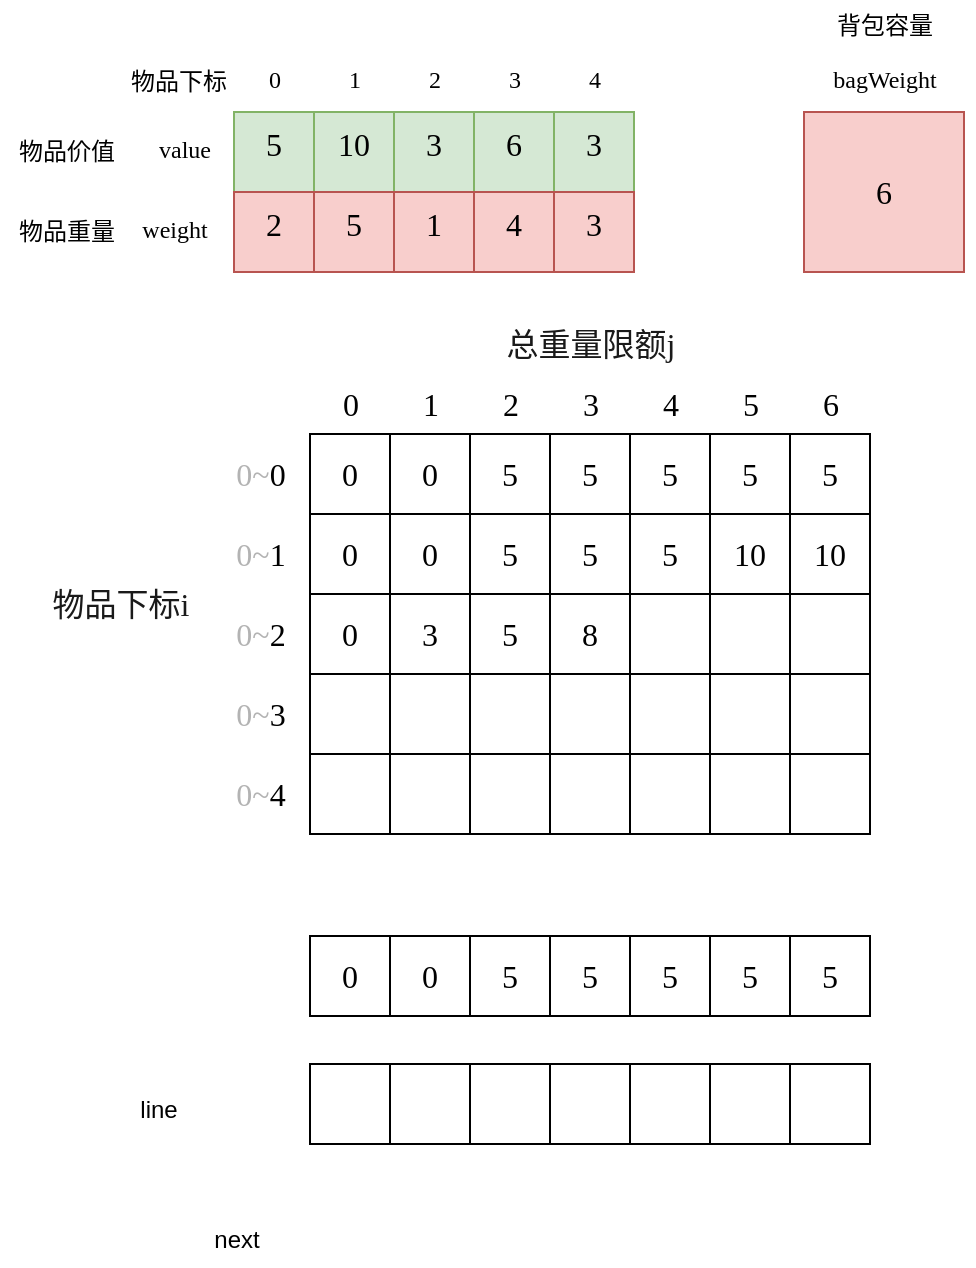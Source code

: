 <mxfile>
    <diagram id="hRB02g0TvDTK-V90FwpU" name="第 1 页">
        <mxGraphModel dx="813" dy="549" grid="0" gridSize="10" guides="1" tooltips="1" connect="1" arrows="1" fold="1" page="1" pageScale="1" pageWidth="1920" pageHeight="1200" math="0" shadow="0">
            <root>
                <mxCell id="0"/>
                <mxCell id="1" parent="0"/>
                <mxCell id="2" value="5" style="rounded=0;whiteSpace=wrap;html=1;fillColor=#d5e8d4;strokeColor=#82b366;fontFamily=Roboto Mono;fontSize=16;verticalAlign=top;" parent="1" vertex="1">
                    <mxGeometry x="203" y="114" width="40" height="40" as="geometry"/>
                </mxCell>
                <mxCell id="3" value="10" style="rounded=0;whiteSpace=wrap;html=1;fillColor=#d5e8d4;strokeColor=#82b366;fontFamily=Roboto Mono;fontSize=16;verticalAlign=top;" parent="1" vertex="1">
                    <mxGeometry x="243" y="114" width="40" height="40" as="geometry"/>
                </mxCell>
                <mxCell id="4" value="3" style="rounded=0;whiteSpace=wrap;html=1;fillColor=#d5e8d4;strokeColor=#82b366;fontFamily=Roboto Mono;fontSize=16;verticalAlign=top;" parent="1" vertex="1">
                    <mxGeometry x="283" y="114" width="40" height="40" as="geometry"/>
                </mxCell>
                <mxCell id="5" value="6" style="rounded=0;whiteSpace=wrap;html=1;fillColor=#d5e8d4;strokeColor=#82b366;fontFamily=Roboto Mono;fontSize=16;verticalAlign=top;" parent="1" vertex="1">
                    <mxGeometry x="323" y="114" width="40" height="40" as="geometry"/>
                </mxCell>
                <mxCell id="6" value="3" style="rounded=0;whiteSpace=wrap;html=1;fillColor=#d5e8d4;strokeColor=#82b366;fontFamily=Roboto Mono;fontSize=16;verticalAlign=top;" parent="1" vertex="1">
                    <mxGeometry x="363" y="114" width="40" height="40" as="geometry"/>
                </mxCell>
                <mxCell id="8" value="2" style="rounded=0;whiteSpace=wrap;html=1;fillColor=#f8cecc;strokeColor=#b85450;fontFamily=Roboto Mono;fontSize=16;verticalAlign=top;" parent="1" vertex="1">
                    <mxGeometry x="203" y="154" width="40" height="40" as="geometry"/>
                </mxCell>
                <mxCell id="9" value="5" style="rounded=0;whiteSpace=wrap;html=1;fillColor=#f8cecc;strokeColor=#b85450;fontFamily=Roboto Mono;fontSize=16;verticalAlign=top;" parent="1" vertex="1">
                    <mxGeometry x="243" y="154" width="40" height="40" as="geometry"/>
                </mxCell>
                <mxCell id="10" value="1" style="rounded=0;whiteSpace=wrap;html=1;fillColor=#f8cecc;strokeColor=#b85450;fontFamily=Roboto Mono;fontSize=16;verticalAlign=top;" parent="1" vertex="1">
                    <mxGeometry x="283" y="154" width="40" height="40" as="geometry"/>
                </mxCell>
                <mxCell id="11" value="4" style="rounded=0;whiteSpace=wrap;html=1;fillColor=#f8cecc;strokeColor=#b85450;fontFamily=Roboto Mono;fontSize=16;verticalAlign=top;" parent="1" vertex="1">
                    <mxGeometry x="323" y="154" width="40" height="40" as="geometry"/>
                </mxCell>
                <mxCell id="12" value="3" style="rounded=0;whiteSpace=wrap;html=1;fillColor=#f8cecc;strokeColor=#b85450;fontFamily=Roboto Mono;fontSize=16;verticalAlign=top;" parent="1" vertex="1">
                    <mxGeometry x="363" y="154" width="40" height="40" as="geometry"/>
                </mxCell>
                <mxCell id="14" value="0" style="text;html=1;align=center;verticalAlign=top;resizable=0;points=[];autosize=1;strokeColor=none;fillColor=none;fontFamily=Roboto Mono;" parent="1" vertex="1">
                    <mxGeometry x="208" y="84" width="30" height="30" as="geometry"/>
                </mxCell>
                <mxCell id="15" value="1" style="text;html=1;align=center;verticalAlign=top;resizable=0;points=[];autosize=1;strokeColor=none;fillColor=none;fontFamily=Roboto Mono;" parent="1" vertex="1">
                    <mxGeometry x="248" y="84" width="30" height="30" as="geometry"/>
                </mxCell>
                <mxCell id="16" value="2" style="text;html=1;align=center;verticalAlign=top;resizable=0;points=[];autosize=1;strokeColor=none;fillColor=none;fontFamily=Roboto Mono;" parent="1" vertex="1">
                    <mxGeometry x="288" y="84" width="30" height="30" as="geometry"/>
                </mxCell>
                <mxCell id="17" value="3" style="text;html=1;align=center;verticalAlign=top;resizable=0;points=[];autosize=1;strokeColor=none;fillColor=none;fontFamily=Roboto Mono;" parent="1" vertex="1">
                    <mxGeometry x="328" y="84" width="30" height="30" as="geometry"/>
                </mxCell>
                <mxCell id="18" value="4" style="text;html=1;align=center;verticalAlign=top;resizable=0;points=[];autosize=1;strokeColor=none;fillColor=none;fontFamily=Roboto Mono;" parent="1" vertex="1">
                    <mxGeometry x="368" y="84" width="30" height="30" as="geometry"/>
                </mxCell>
                <mxCell id="20" value="value" style="text;html=1;align=center;verticalAlign=top;resizable=0;points=[];autosize=1;strokeColor=none;fillColor=none;fontFamily=Roboto Mono;" parent="1" vertex="1">
                    <mxGeometry x="148" y="119" width="60" height="30" as="geometry"/>
                </mxCell>
                <mxCell id="21" value="weight" style="text;html=1;align=center;verticalAlign=top;resizable=0;points=[];autosize=1;strokeColor=none;fillColor=none;fontFamily=Roboto Mono;" parent="1" vertex="1">
                    <mxGeometry x="138" y="159" width="70" height="30" as="geometry"/>
                </mxCell>
                <mxCell id="22" value="bagWeight" style="text;html=1;align=center;verticalAlign=top;resizable=0;points=[];autosize=1;strokeColor=none;fillColor=none;fontFamily=Roboto Mono;" parent="1" vertex="1">
                    <mxGeometry x="483" y="84" width="90" height="30" as="geometry"/>
                </mxCell>
                <mxCell id="23" value="6" style="rounded=0;whiteSpace=wrap;html=1;fillColor=#f8cecc;strokeColor=#b85450;fontFamily=Roboto Mono;fontSize=16;verticalAlign=middle;" parent="1" vertex="1">
                    <mxGeometry x="488" y="114" width="80" height="80" as="geometry"/>
                </mxCell>
                <mxCell id="459" value="物品价值" style="text;html=1;align=center;verticalAlign=middle;resizable=0;points=[];autosize=1;strokeColor=none;fillColor=none;" parent="1" vertex="1">
                    <mxGeometry x="86" y="121" width="66" height="26" as="geometry"/>
                </mxCell>
                <mxCell id="460" value="物品重量" style="text;html=1;align=center;verticalAlign=middle;resizable=0;points=[];autosize=1;strokeColor=none;fillColor=none;" parent="1" vertex="1">
                    <mxGeometry x="86" y="161" width="66" height="26" as="geometry"/>
                </mxCell>
                <mxCell id="461" value="物品下标" style="text;html=1;align=center;verticalAlign=middle;resizable=0;points=[];autosize=1;strokeColor=none;fillColor=none;" parent="1" vertex="1">
                    <mxGeometry x="142" y="86" width="66" height="26" as="geometry"/>
                </mxCell>
                <mxCell id="462" value="背包容量" style="text;html=1;align=center;verticalAlign=middle;resizable=0;points=[];autosize=1;strokeColor=none;fillColor=none;" parent="1" vertex="1">
                    <mxGeometry x="495" y="58" width="66" height="26" as="geometry"/>
                </mxCell>
                <mxCell id="478" value="0" style="rounded=0;whiteSpace=wrap;html=1;fontFamily=Roboto Mono;fontSize=16;" vertex="1" parent="1">
                    <mxGeometry x="241" y="275" width="40" height="40" as="geometry"/>
                </mxCell>
                <mxCell id="479" value="&lt;font color=&quot;#b3b3b3&quot;&gt;0~&lt;/font&gt;0" style="text;html=1;align=center;verticalAlign=middle;resizable=0;points=[];autosize=1;strokeColor=none;fillColor=none;fontSize=16;fontFamily=Roboto Mono;" vertex="1" parent="1">
                    <mxGeometry x="191" y="280" width="50" height="30" as="geometry"/>
                </mxCell>
                <mxCell id="480" value="0" style="text;html=1;align=center;verticalAlign=middle;resizable=0;points=[];autosize=1;strokeColor=none;fillColor=none;fontSize=16;fontFamily=Roboto Mono;" vertex="1" parent="1">
                    <mxGeometry x="246" y="245" width="30" height="30" as="geometry"/>
                </mxCell>
                <mxCell id="481" value="1" style="text;html=1;align=center;verticalAlign=middle;resizable=0;points=[];autosize=1;strokeColor=none;fillColor=none;fontSize=16;fontFamily=Roboto Mono;" vertex="1" parent="1">
                    <mxGeometry x="286" y="245" width="30" height="30" as="geometry"/>
                </mxCell>
                <mxCell id="482" value="2" style="text;html=1;align=center;verticalAlign=middle;resizable=0;points=[];autosize=1;strokeColor=none;fillColor=none;fontSize=16;fontFamily=Roboto Mono;" vertex="1" parent="1">
                    <mxGeometry x="326" y="245" width="30" height="30" as="geometry"/>
                </mxCell>
                <mxCell id="483" value="3" style="text;html=1;align=center;verticalAlign=middle;resizable=0;points=[];autosize=1;strokeColor=none;fillColor=none;fontSize=16;fontFamily=Roboto Mono;" vertex="1" parent="1">
                    <mxGeometry x="366" y="245" width="30" height="30" as="geometry"/>
                </mxCell>
                <mxCell id="484" value="4" style="text;html=1;align=center;verticalAlign=middle;resizable=0;points=[];autosize=1;strokeColor=none;fillColor=none;fontSize=16;fontFamily=Roboto Mono;" vertex="1" parent="1">
                    <mxGeometry x="406" y="245" width="30" height="30" as="geometry"/>
                </mxCell>
                <mxCell id="485" value="5" style="text;html=1;align=center;verticalAlign=middle;resizable=0;points=[];autosize=1;strokeColor=none;fillColor=none;fontSize=16;fontFamily=Roboto Mono;" vertex="1" parent="1">
                    <mxGeometry x="446" y="245" width="30" height="30" as="geometry"/>
                </mxCell>
                <mxCell id="486" value="6" style="text;html=1;align=center;verticalAlign=middle;resizable=0;points=[];autosize=1;strokeColor=none;fillColor=none;fontSize=16;fontFamily=Roboto Mono;" vertex="1" parent="1">
                    <mxGeometry x="486" y="245" width="30" height="30" as="geometry"/>
                </mxCell>
                <mxCell id="487" value="&lt;font color=&quot;#b3b3b3&quot;&gt;0~&lt;/font&gt;1" style="text;html=1;align=center;verticalAlign=middle;resizable=0;points=[];autosize=1;strokeColor=none;fillColor=none;fontSize=16;fontFamily=Roboto Mono;" vertex="1" parent="1">
                    <mxGeometry x="191" y="320" width="50" height="30" as="geometry"/>
                </mxCell>
                <mxCell id="488" value="&lt;font color=&quot;#b3b3b3&quot;&gt;0~&lt;/font&gt;2" style="text;html=1;align=center;verticalAlign=middle;resizable=0;points=[];autosize=1;strokeColor=none;fillColor=none;fontSize=16;fontFamily=Roboto Mono;" vertex="1" parent="1">
                    <mxGeometry x="191" y="360" width="50" height="30" as="geometry"/>
                </mxCell>
                <mxCell id="489" value="&lt;font color=&quot;#b3b3b3&quot;&gt;0~&lt;/font&gt;3" style="text;html=1;align=center;verticalAlign=middle;resizable=0;points=[];autosize=1;strokeColor=none;fillColor=none;fontSize=16;fontFamily=Roboto Mono;" vertex="1" parent="1">
                    <mxGeometry x="191" y="400" width="50" height="30" as="geometry"/>
                </mxCell>
                <mxCell id="490" value="&lt;font color=&quot;#b3b3b3&quot;&gt;0~&lt;/font&gt;4" style="text;html=1;align=center;verticalAlign=middle;resizable=0;points=[];autosize=1;strokeColor=none;fillColor=none;fontSize=16;fontFamily=Roboto Mono;" vertex="1" parent="1">
                    <mxGeometry x="191" y="440" width="50" height="30" as="geometry"/>
                </mxCell>
                <mxCell id="491" value="物品下标i" style="text;html=1;align=center;verticalAlign=middle;resizable=0;points=[];autosize=1;strokeColor=none;fillColor=none;fontSize=16;fontFamily=Roboto Mono;fontColor=#1A1A1A;" vertex="1" parent="1">
                    <mxGeometry x="96" y="345" width="100" height="30" as="geometry"/>
                </mxCell>
                <mxCell id="492" value="总重量限额j" style="text;html=1;align=center;verticalAlign=middle;resizable=0;points=[];autosize=1;strokeColor=none;fillColor=none;fontSize=16;fontFamily=Roboto Mono;fontColor=#1A1A1A;" vertex="1" parent="1">
                    <mxGeometry x="326" y="215" width="110" height="30" as="geometry"/>
                </mxCell>
                <mxCell id="493" value="0" style="rounded=0;whiteSpace=wrap;html=1;fontFamily=Roboto Mono;fontSize=16;" vertex="1" parent="1">
                    <mxGeometry x="241" y="315" width="40" height="40" as="geometry"/>
                </mxCell>
                <mxCell id="494" value="0" style="rounded=0;whiteSpace=wrap;html=1;fontFamily=Roboto Mono;fontSize=16;" vertex="1" parent="1">
                    <mxGeometry x="241" y="355" width="40" height="40" as="geometry"/>
                </mxCell>
                <mxCell id="495" value="" style="rounded=0;whiteSpace=wrap;html=1;fontFamily=Roboto Mono;fontSize=16;" vertex="1" parent="1">
                    <mxGeometry x="241" y="395" width="40" height="40" as="geometry"/>
                </mxCell>
                <mxCell id="496" value="" style="rounded=0;whiteSpace=wrap;html=1;fontFamily=Roboto Mono;fontSize=16;" vertex="1" parent="1">
                    <mxGeometry x="241" y="435" width="40" height="40" as="geometry"/>
                </mxCell>
                <mxCell id="497" value="0" style="rounded=0;whiteSpace=wrap;html=1;fontFamily=Roboto Mono;fontSize=16;" vertex="1" parent="1">
                    <mxGeometry x="281" y="275" width="40" height="40" as="geometry"/>
                </mxCell>
                <mxCell id="498" value="0" style="rounded=0;whiteSpace=wrap;html=1;fontFamily=Roboto Mono;fontSize=16;" vertex="1" parent="1">
                    <mxGeometry x="281" y="315" width="40" height="40" as="geometry"/>
                </mxCell>
                <mxCell id="499" value="3" style="rounded=0;whiteSpace=wrap;html=1;fontFamily=Roboto Mono;fontSize=16;" vertex="1" parent="1">
                    <mxGeometry x="281" y="355" width="40" height="40" as="geometry"/>
                </mxCell>
                <mxCell id="500" value="" style="rounded=0;whiteSpace=wrap;html=1;fontFamily=Roboto Mono;fontSize=16;" vertex="1" parent="1">
                    <mxGeometry x="281" y="395" width="40" height="40" as="geometry"/>
                </mxCell>
                <mxCell id="501" value="" style="rounded=0;whiteSpace=wrap;html=1;fontFamily=Roboto Mono;fontSize=16;" vertex="1" parent="1">
                    <mxGeometry x="281" y="435" width="40" height="40" as="geometry"/>
                </mxCell>
                <mxCell id="502" value="5" style="rounded=0;whiteSpace=wrap;html=1;fontFamily=Roboto Mono;fontSize=16;" vertex="1" parent="1">
                    <mxGeometry x="321" y="275" width="40" height="40" as="geometry"/>
                </mxCell>
                <mxCell id="503" value="5" style="rounded=0;whiteSpace=wrap;html=1;fontFamily=Roboto Mono;fontSize=16;" vertex="1" parent="1">
                    <mxGeometry x="321" y="315" width="40" height="40" as="geometry"/>
                </mxCell>
                <mxCell id="504" value="5" style="rounded=0;whiteSpace=wrap;html=1;fontFamily=Roboto Mono;fontSize=16;" vertex="1" parent="1">
                    <mxGeometry x="321" y="355" width="40" height="40" as="geometry"/>
                </mxCell>
                <mxCell id="505" value="" style="rounded=0;whiteSpace=wrap;html=1;fontFamily=Roboto Mono;fontSize=16;" vertex="1" parent="1">
                    <mxGeometry x="321" y="395" width="40" height="40" as="geometry"/>
                </mxCell>
                <mxCell id="506" value="" style="rounded=0;whiteSpace=wrap;html=1;fontFamily=Roboto Mono;fontSize=16;" vertex="1" parent="1">
                    <mxGeometry x="321" y="435" width="40" height="40" as="geometry"/>
                </mxCell>
                <mxCell id="507" value="5" style="rounded=0;whiteSpace=wrap;html=1;fontFamily=Roboto Mono;fontSize=16;" vertex="1" parent="1">
                    <mxGeometry x="361" y="275" width="40" height="40" as="geometry"/>
                </mxCell>
                <mxCell id="508" value="5" style="rounded=0;whiteSpace=wrap;html=1;fontFamily=Roboto Mono;fontSize=16;" vertex="1" parent="1">
                    <mxGeometry x="361" y="315" width="40" height="40" as="geometry"/>
                </mxCell>
                <mxCell id="509" value="8" style="rounded=0;whiteSpace=wrap;html=1;fontFamily=Roboto Mono;fontSize=16;" vertex="1" parent="1">
                    <mxGeometry x="361" y="355" width="40" height="40" as="geometry"/>
                </mxCell>
                <mxCell id="510" value="" style="rounded=0;whiteSpace=wrap;html=1;fontFamily=Roboto Mono;fontSize=16;" vertex="1" parent="1">
                    <mxGeometry x="361" y="395" width="40" height="40" as="geometry"/>
                </mxCell>
                <mxCell id="511" value="" style="rounded=0;whiteSpace=wrap;html=1;fontFamily=Roboto Mono;fontSize=16;" vertex="1" parent="1">
                    <mxGeometry x="361" y="435" width="40" height="40" as="geometry"/>
                </mxCell>
                <mxCell id="512" value="5" style="rounded=0;whiteSpace=wrap;html=1;fontFamily=Roboto Mono;fontSize=16;" vertex="1" parent="1">
                    <mxGeometry x="401" y="275" width="40" height="40" as="geometry"/>
                </mxCell>
                <mxCell id="513" value="5" style="rounded=0;whiteSpace=wrap;html=1;fontFamily=Roboto Mono;fontSize=16;" vertex="1" parent="1">
                    <mxGeometry x="401" y="315" width="40" height="40" as="geometry"/>
                </mxCell>
                <mxCell id="514" value="" style="rounded=0;whiteSpace=wrap;html=1;fontFamily=Roboto Mono;fontSize=16;" vertex="1" parent="1">
                    <mxGeometry x="401" y="355" width="40" height="40" as="geometry"/>
                </mxCell>
                <mxCell id="515" value="" style="rounded=0;whiteSpace=wrap;html=1;fontFamily=Roboto Mono;fontSize=16;" vertex="1" parent="1">
                    <mxGeometry x="401" y="395" width="40" height="40" as="geometry"/>
                </mxCell>
                <mxCell id="516" value="" style="rounded=0;whiteSpace=wrap;html=1;fontFamily=Roboto Mono;fontSize=16;" vertex="1" parent="1">
                    <mxGeometry x="401" y="435" width="40" height="40" as="geometry"/>
                </mxCell>
                <mxCell id="517" value="5" style="rounded=0;whiteSpace=wrap;html=1;fontFamily=Roboto Mono;fontSize=16;" vertex="1" parent="1">
                    <mxGeometry x="441" y="275" width="40" height="40" as="geometry"/>
                </mxCell>
                <mxCell id="518" value="10" style="rounded=0;whiteSpace=wrap;html=1;fontFamily=Roboto Mono;fontSize=16;" vertex="1" parent="1">
                    <mxGeometry x="441" y="315" width="40" height="40" as="geometry"/>
                </mxCell>
                <mxCell id="519" value="" style="rounded=0;whiteSpace=wrap;html=1;fontFamily=Roboto Mono;fontSize=16;" vertex="1" parent="1">
                    <mxGeometry x="441" y="355" width="40" height="40" as="geometry"/>
                </mxCell>
                <mxCell id="520" value="" style="rounded=0;whiteSpace=wrap;html=1;fontFamily=Roboto Mono;fontSize=16;" vertex="1" parent="1">
                    <mxGeometry x="441" y="395" width="40" height="40" as="geometry"/>
                </mxCell>
                <mxCell id="521" value="" style="rounded=0;whiteSpace=wrap;html=1;fontFamily=Roboto Mono;fontSize=16;" vertex="1" parent="1">
                    <mxGeometry x="441" y="435" width="40" height="40" as="geometry"/>
                </mxCell>
                <mxCell id="522" value="5" style="rounded=0;whiteSpace=wrap;html=1;fontFamily=Roboto Mono;fontSize=16;" vertex="1" parent="1">
                    <mxGeometry x="481" y="275" width="40" height="40" as="geometry"/>
                </mxCell>
                <mxCell id="523" value="10" style="rounded=0;whiteSpace=wrap;html=1;fontFamily=Roboto Mono;fontSize=16;" vertex="1" parent="1">
                    <mxGeometry x="481" y="315" width="40" height="40" as="geometry"/>
                </mxCell>
                <mxCell id="524" value="" style="rounded=0;whiteSpace=wrap;html=1;fontFamily=Roboto Mono;fontSize=16;" vertex="1" parent="1">
                    <mxGeometry x="481" y="355" width="40" height="40" as="geometry"/>
                </mxCell>
                <mxCell id="525" value="" style="rounded=0;whiteSpace=wrap;html=1;fontFamily=Roboto Mono;fontSize=16;" vertex="1" parent="1">
                    <mxGeometry x="481" y="395" width="40" height="40" as="geometry"/>
                </mxCell>
                <mxCell id="526" value="" style="rounded=0;whiteSpace=wrap;html=1;fontFamily=Roboto Mono;fontSize=16;" vertex="1" parent="1">
                    <mxGeometry x="481" y="435" width="40" height="40" as="geometry"/>
                </mxCell>
                <mxCell id="527" value="0" style="rounded=0;whiteSpace=wrap;html=1;fontFamily=Roboto Mono;fontSize=16;" vertex="1" parent="1">
                    <mxGeometry x="241" y="526" width="40" height="40" as="geometry"/>
                </mxCell>
                <mxCell id="528" value="0" style="rounded=0;whiteSpace=wrap;html=1;fontFamily=Roboto Mono;fontSize=16;" vertex="1" parent="1">
                    <mxGeometry x="281" y="526" width="40" height="40" as="geometry"/>
                </mxCell>
                <mxCell id="529" value="5" style="rounded=0;whiteSpace=wrap;html=1;fontFamily=Roboto Mono;fontSize=16;" vertex="1" parent="1">
                    <mxGeometry x="321" y="526" width="40" height="40" as="geometry"/>
                </mxCell>
                <mxCell id="530" value="5" style="rounded=0;whiteSpace=wrap;html=1;fontFamily=Roboto Mono;fontSize=16;" vertex="1" parent="1">
                    <mxGeometry x="361" y="526" width="40" height="40" as="geometry"/>
                </mxCell>
                <mxCell id="531" value="5" style="rounded=0;whiteSpace=wrap;html=1;fontFamily=Roboto Mono;fontSize=16;" vertex="1" parent="1">
                    <mxGeometry x="401" y="526" width="40" height="40" as="geometry"/>
                </mxCell>
                <mxCell id="532" value="5" style="rounded=0;whiteSpace=wrap;html=1;fontFamily=Roboto Mono;fontSize=16;" vertex="1" parent="1">
                    <mxGeometry x="441" y="526" width="40" height="40" as="geometry"/>
                </mxCell>
                <mxCell id="533" value="5" style="rounded=0;whiteSpace=wrap;html=1;fontFamily=Roboto Mono;fontSize=16;" vertex="1" parent="1">
                    <mxGeometry x="481" y="526" width="40" height="40" as="geometry"/>
                </mxCell>
                <mxCell id="534" value="line" style="text;html=1;align=center;verticalAlign=middle;resizable=0;points=[];autosize=1;strokeColor=none;fillColor=none;" vertex="1" parent="1">
                    <mxGeometry x="146" y="600" width="37" height="26" as="geometry"/>
                </mxCell>
                <mxCell id="535" value="" style="rounded=0;whiteSpace=wrap;html=1;fontFamily=Roboto Mono;fontSize=16;" vertex="1" parent="1">
                    <mxGeometry x="241" y="590" width="40" height="40" as="geometry"/>
                </mxCell>
                <mxCell id="536" value="" style="rounded=0;whiteSpace=wrap;html=1;fontFamily=Roboto Mono;fontSize=16;" vertex="1" parent="1">
                    <mxGeometry x="281" y="590" width="40" height="40" as="geometry"/>
                </mxCell>
                <mxCell id="537" value="" style="rounded=0;whiteSpace=wrap;html=1;fontFamily=Roboto Mono;fontSize=16;" vertex="1" parent="1">
                    <mxGeometry x="321" y="590" width="40" height="40" as="geometry"/>
                </mxCell>
                <mxCell id="538" value="" style="rounded=0;whiteSpace=wrap;html=1;fontFamily=Roboto Mono;fontSize=16;" vertex="1" parent="1">
                    <mxGeometry x="361" y="590" width="40" height="40" as="geometry"/>
                </mxCell>
                <mxCell id="539" value="" style="rounded=0;whiteSpace=wrap;html=1;fontFamily=Roboto Mono;fontSize=16;" vertex="1" parent="1">
                    <mxGeometry x="401" y="590" width="40" height="40" as="geometry"/>
                </mxCell>
                <mxCell id="540" value="" style="rounded=0;whiteSpace=wrap;html=1;fontFamily=Roboto Mono;fontSize=16;" vertex="1" parent="1">
                    <mxGeometry x="441" y="590" width="40" height="40" as="geometry"/>
                </mxCell>
                <mxCell id="541" value="" style="rounded=0;whiteSpace=wrap;html=1;fontFamily=Roboto Mono;fontSize=16;" vertex="1" parent="1">
                    <mxGeometry x="481" y="590" width="40" height="40" as="geometry"/>
                </mxCell>
                <mxCell id="542" value="next" style="text;html=1;align=center;verticalAlign=middle;resizable=0;points=[];autosize=1;strokeColor=none;fillColor=none;" vertex="1" parent="1">
                    <mxGeometry x="183" y="665" width="41" height="26" as="geometry"/>
                </mxCell>
            </root>
        </mxGraphModel>
    </diagram>
</mxfile>